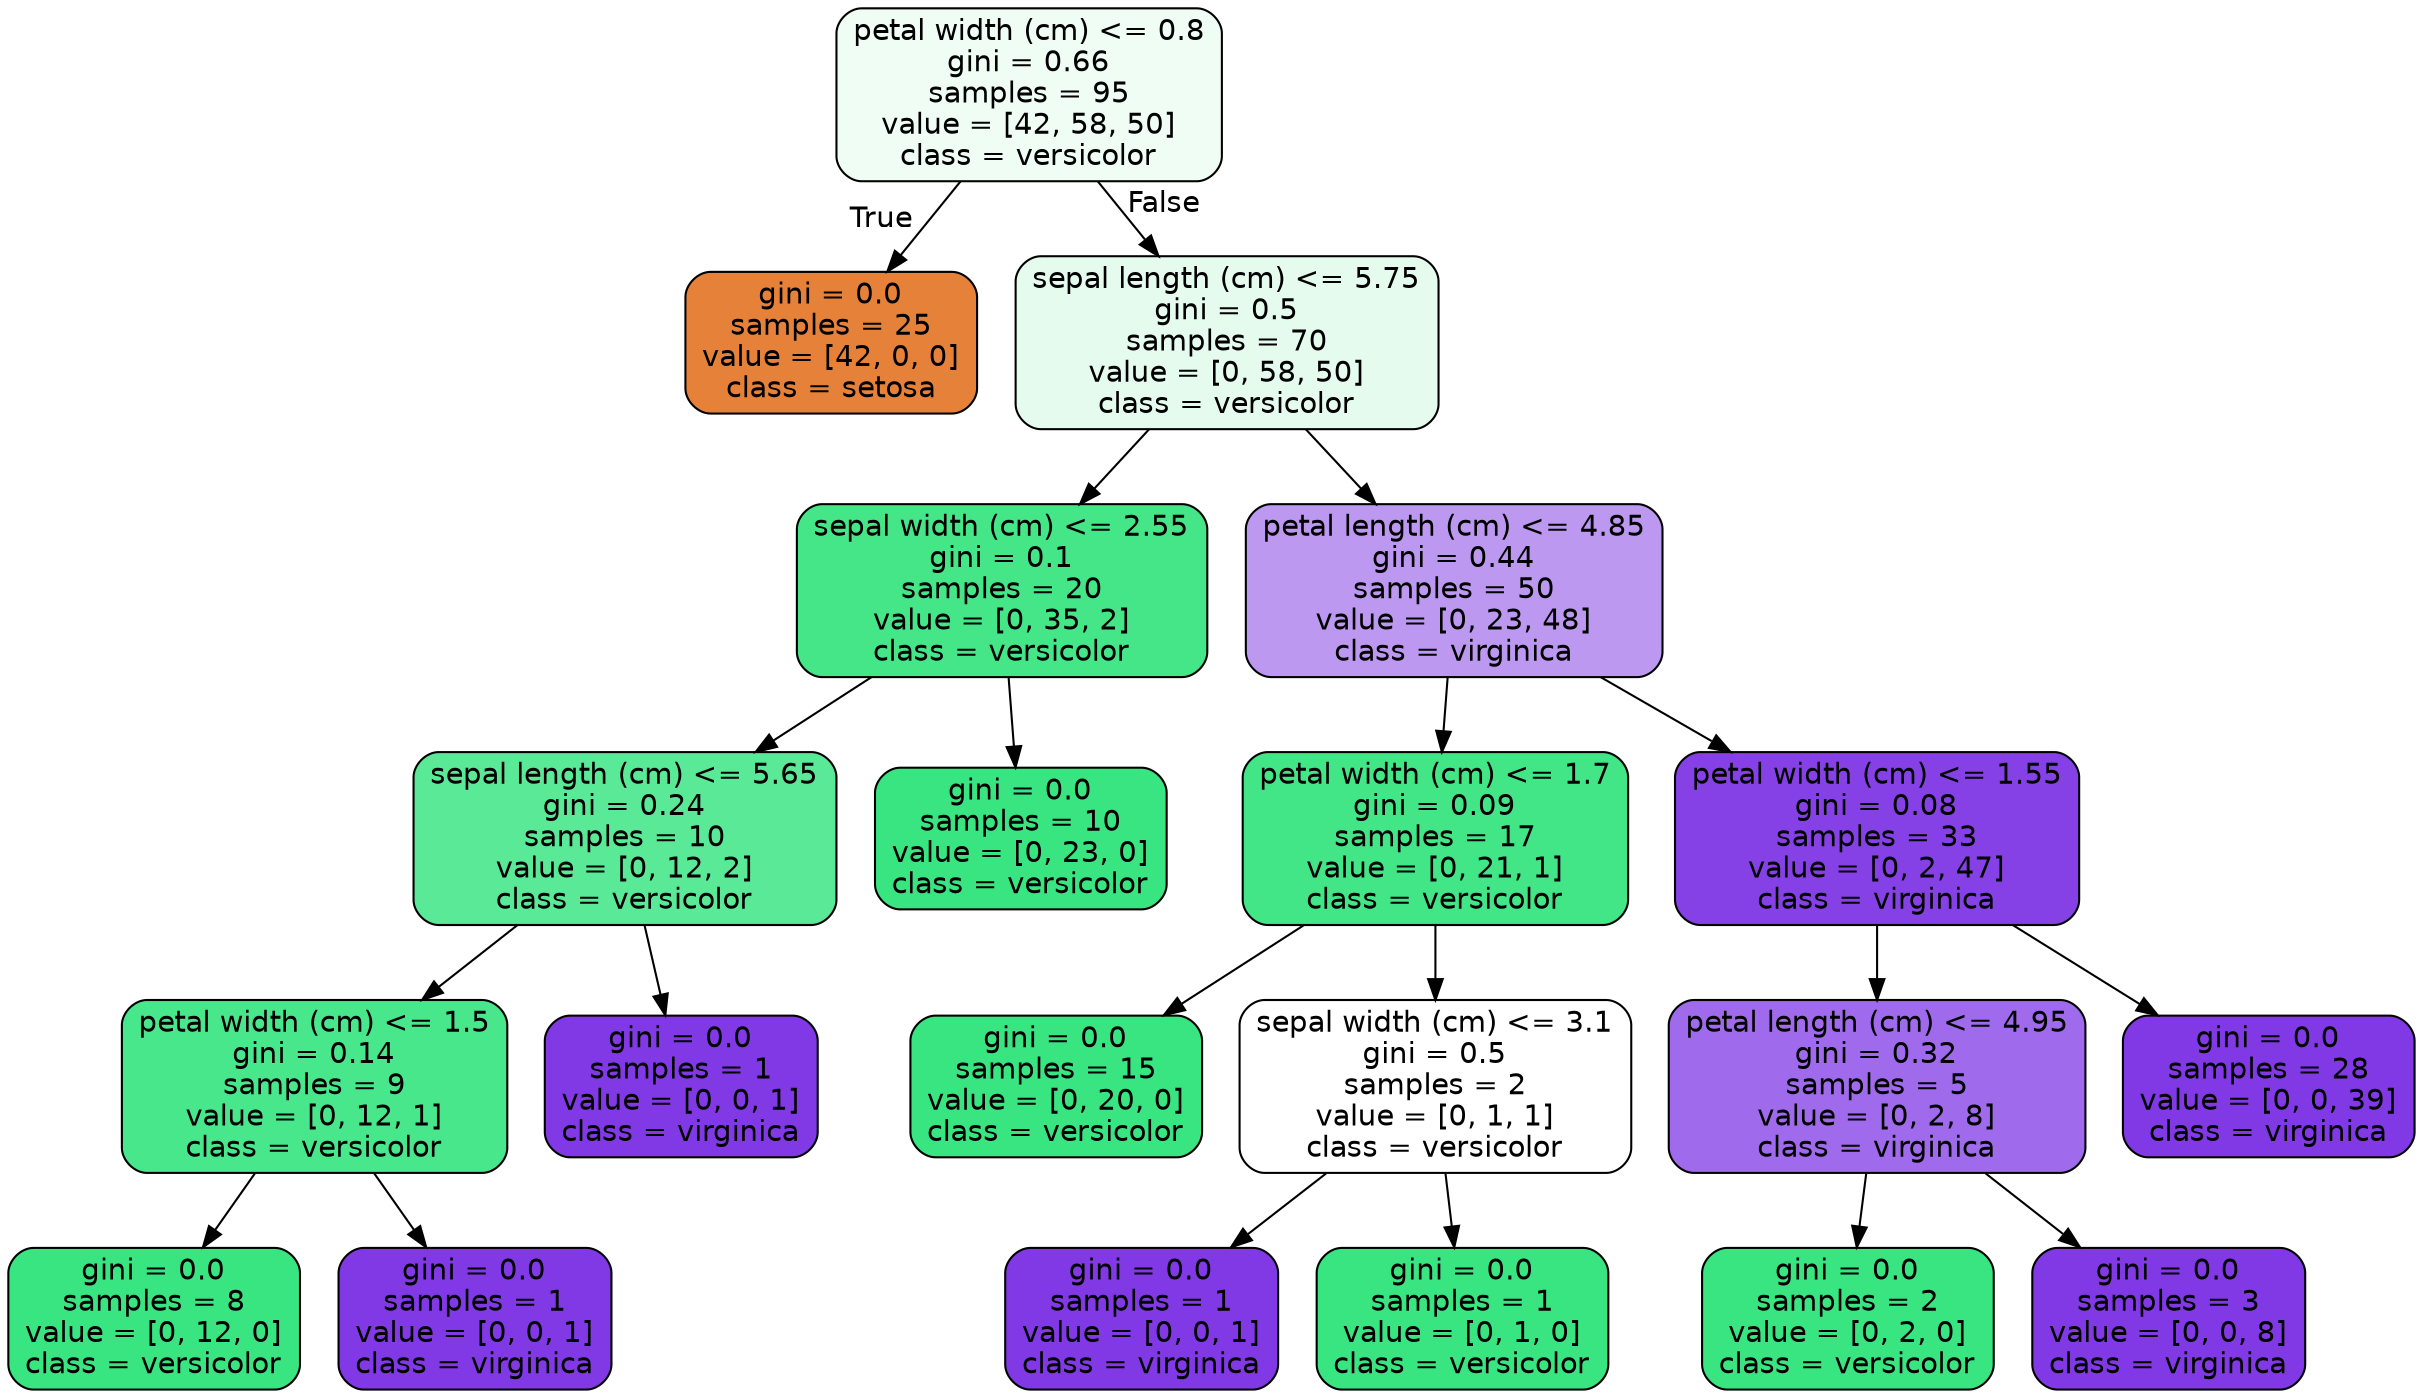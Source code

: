 digraph Tree {
node [shape=box, style="filled, rounded", color="black", fontname=helvetica] ;
edge [fontname=helvetica] ;
0 [label="petal width (cm) <= 0.8\ngini = 0.66\nsamples = 95\nvalue = [42, 58, 50]\nclass = versicolor", fillcolor="#effdf5"] ;
1 [label="gini = 0.0\nsamples = 25\nvalue = [42, 0, 0]\nclass = setosa", fillcolor="#e58139"] ;
0 -> 1 [labeldistance=2.5, labelangle=45, headlabel="True"] ;
2 [label="sepal length (cm) <= 5.75\ngini = 0.5\nsamples = 70\nvalue = [0, 58, 50]\nclass = versicolor", fillcolor="#e4fbee"] ;
0 -> 2 [labeldistance=2.5, labelangle=-45, headlabel="False"] ;
3 [label="sepal width (cm) <= 2.55\ngini = 0.1\nsamples = 20\nvalue = [0, 35, 2]\nclass = versicolor", fillcolor="#44e688"] ;
2 -> 3 ;
4 [label="sepal length (cm) <= 5.65\ngini = 0.24\nsamples = 10\nvalue = [0, 12, 2]\nclass = versicolor", fillcolor="#5ae996"] ;
3 -> 4 ;
5 [label="petal width (cm) <= 1.5\ngini = 0.14\nsamples = 9\nvalue = [0, 12, 1]\nclass = versicolor", fillcolor="#49e78c"] ;
4 -> 5 ;
6 [label="gini = 0.0\nsamples = 8\nvalue = [0, 12, 0]\nclass = versicolor", fillcolor="#39e581"] ;
5 -> 6 ;
7 [label="gini = 0.0\nsamples = 1\nvalue = [0, 0, 1]\nclass = virginica", fillcolor="#8139e5"] ;
5 -> 7 ;
8 [label="gini = 0.0\nsamples = 1\nvalue = [0, 0, 1]\nclass = virginica", fillcolor="#8139e5"] ;
4 -> 8 ;
9 [label="gini = 0.0\nsamples = 10\nvalue = [0, 23, 0]\nclass = versicolor", fillcolor="#39e581"] ;
3 -> 9 ;
10 [label="petal length (cm) <= 4.85\ngini = 0.44\nsamples = 50\nvalue = [0, 23, 48]\nclass = virginica", fillcolor="#bd98f1"] ;
2 -> 10 ;
11 [label="petal width (cm) <= 1.7\ngini = 0.09\nsamples = 17\nvalue = [0, 21, 1]\nclass = versicolor", fillcolor="#42e687"] ;
10 -> 11 ;
12 [label="gini = 0.0\nsamples = 15\nvalue = [0, 20, 0]\nclass = versicolor", fillcolor="#39e581"] ;
11 -> 12 ;
13 [label="sepal width (cm) <= 3.1\ngini = 0.5\nsamples = 2\nvalue = [0, 1, 1]\nclass = versicolor", fillcolor="#ffffff"] ;
11 -> 13 ;
14 [label="gini = 0.0\nsamples = 1\nvalue = [0, 0, 1]\nclass = virginica", fillcolor="#8139e5"] ;
13 -> 14 ;
15 [label="gini = 0.0\nsamples = 1\nvalue = [0, 1, 0]\nclass = versicolor", fillcolor="#39e581"] ;
13 -> 15 ;
16 [label="petal width (cm) <= 1.55\ngini = 0.08\nsamples = 33\nvalue = [0, 2, 47]\nclass = virginica", fillcolor="#8641e6"] ;
10 -> 16 ;
17 [label="petal length (cm) <= 4.95\ngini = 0.32\nsamples = 5\nvalue = [0, 2, 8]\nclass = virginica", fillcolor="#a06aec"] ;
16 -> 17 ;
18 [label="gini = 0.0\nsamples = 2\nvalue = [0, 2, 0]\nclass = versicolor", fillcolor="#39e581"] ;
17 -> 18 ;
19 [label="gini = 0.0\nsamples = 3\nvalue = [0, 0, 8]\nclass = virginica", fillcolor="#8139e5"] ;
17 -> 19 ;
20 [label="gini = 0.0\nsamples = 28\nvalue = [0, 0, 39]\nclass = virginica", fillcolor="#8139e5"] ;
16 -> 20 ;
}